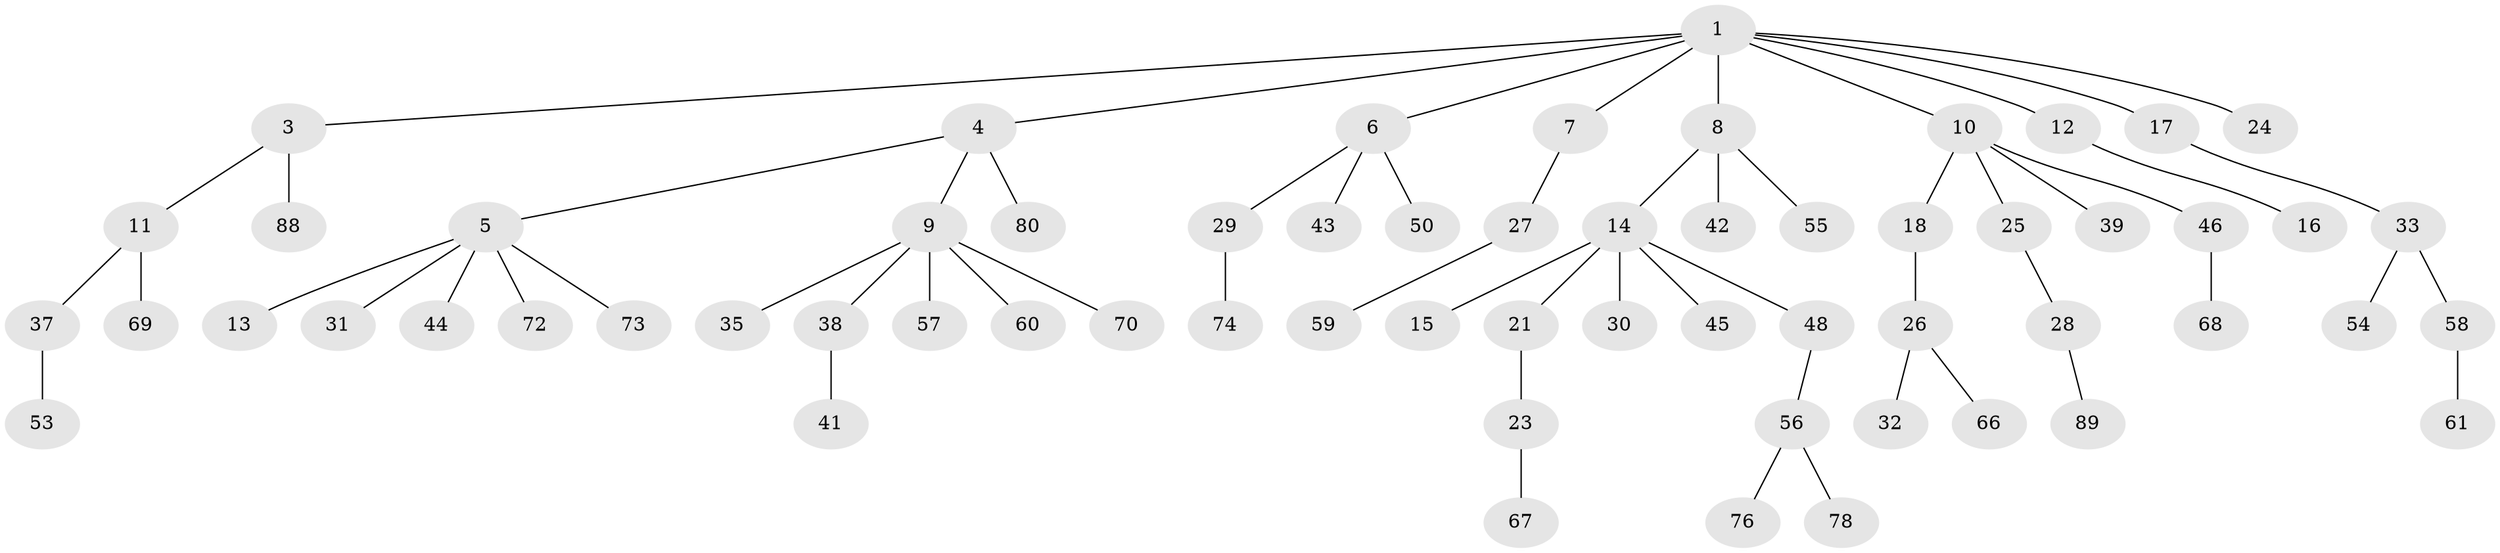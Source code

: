 // original degree distribution, {7: 0.022222222222222223, 4: 0.06666666666666667, 3: 0.07777777777777778, 5: 0.011111111111111112, 6: 0.03333333333333333, 2: 0.2777777777777778, 1: 0.5111111111111111}
// Generated by graph-tools (version 1.1) at 2025/19/03/04/25 18:19:23]
// undirected, 63 vertices, 62 edges
graph export_dot {
graph [start="1"]
  node [color=gray90,style=filled];
  1 [super="+2"];
  3;
  4;
  5 [super="+36+19"];
  6 [super="+65+64"];
  7;
  8;
  9;
  10 [super="+47"];
  11 [super="+22"];
  12;
  13;
  14 [super="+34+77"];
  15;
  16;
  17 [super="+40"];
  18;
  21;
  23;
  24;
  25;
  26;
  27;
  28;
  29;
  30;
  31;
  32;
  33 [super="+87"];
  35;
  37 [super="+51"];
  38 [super="+62+52"];
  39;
  41;
  42;
  43;
  44;
  45;
  46;
  48;
  50 [super="+63"];
  53;
  54;
  55;
  56;
  57 [super="+79"];
  58;
  59 [super="+81"];
  60 [super="+83"];
  61 [super="+82"];
  66 [super="+71"];
  67;
  68 [super="+84"];
  69;
  70;
  72;
  73;
  74;
  76;
  78;
  80 [super="+90+85"];
  88;
  89;
  1 -- 6;
  1 -- 7;
  1 -- 10;
  1 -- 12;
  1 -- 17;
  1 -- 24;
  1 -- 8;
  1 -- 3;
  1 -- 4;
  3 -- 11;
  3 -- 88;
  4 -- 5;
  4 -- 9;
  4 -- 80;
  5 -- 13;
  5 -- 44;
  5 -- 72;
  5 -- 73;
  5 -- 31;
  6 -- 29;
  6 -- 43;
  6 -- 50;
  7 -- 27;
  8 -- 14;
  8 -- 42;
  8 -- 55;
  9 -- 35;
  9 -- 38;
  9 -- 57;
  9 -- 60;
  9 -- 70;
  10 -- 18;
  10 -- 25;
  10 -- 39;
  10 -- 46;
  11 -- 37;
  11 -- 69;
  12 -- 16;
  14 -- 15;
  14 -- 21;
  14 -- 30;
  14 -- 48;
  14 -- 45;
  17 -- 33;
  18 -- 26;
  21 -- 23;
  23 -- 67;
  25 -- 28;
  26 -- 32;
  26 -- 66;
  27 -- 59;
  28 -- 89;
  29 -- 74;
  33 -- 54;
  33 -- 58;
  37 -- 53;
  38 -- 41;
  46 -- 68;
  48 -- 56;
  56 -- 76;
  56 -- 78;
  58 -- 61;
}
